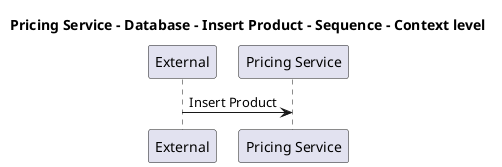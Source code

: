 @startuml

title Pricing Service - Database - Insert Product - Sequence - Context level

participant "External" as C4InterFlow.SoftwareSystems.ExternalSystem
participant "Pricing Service" as ECommercePlatform.SoftwareSystems.PricingService

C4InterFlow.SoftwareSystems.ExternalSystem -> ECommercePlatform.SoftwareSystems.PricingService : Insert Product


@enduml
